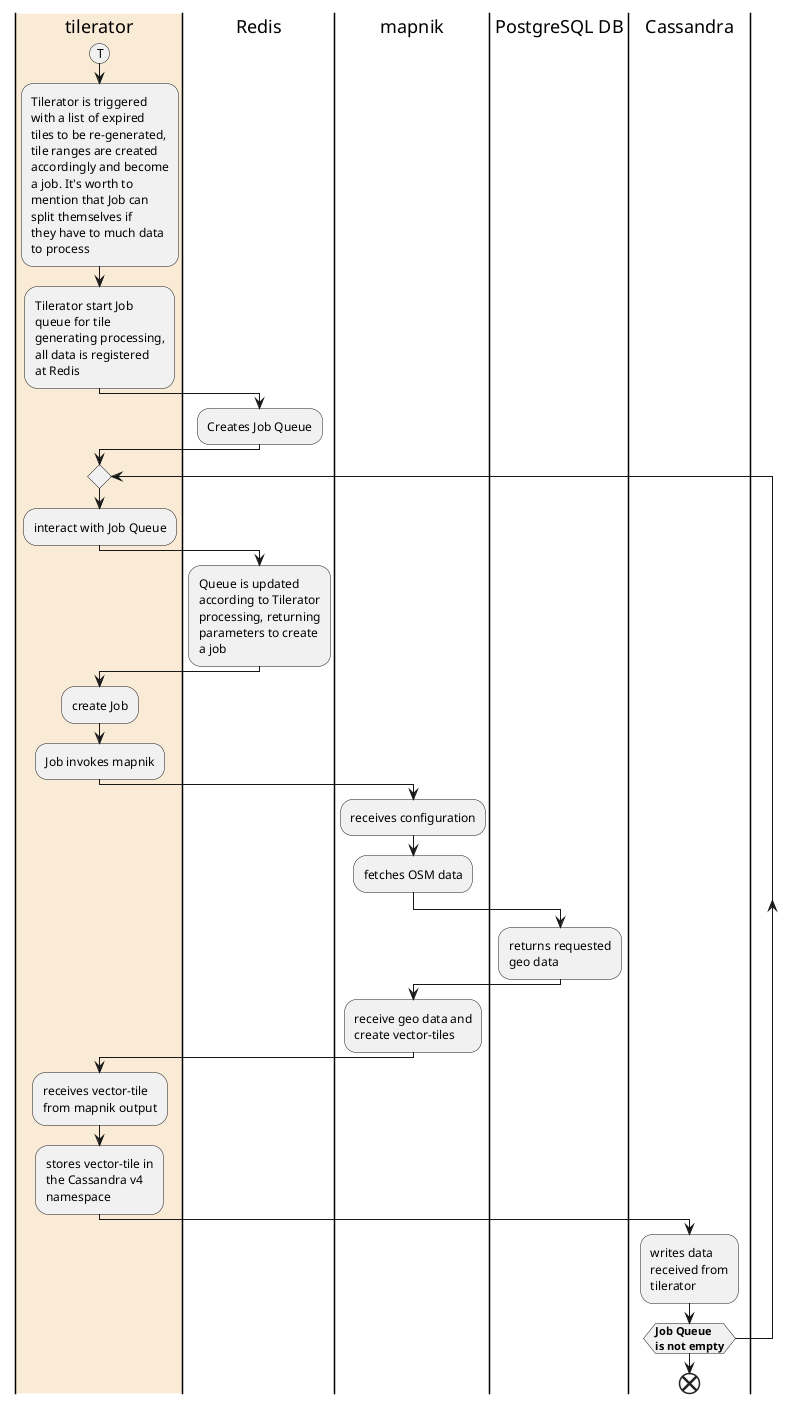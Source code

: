 @startuml
|#AntiqueWhite|tilerator|
(T)
:Tilerator is triggered
with a list of expired
tiles to be re-generated,
tile ranges are created
accordingly and become
a job. It's worth to
mention that Job can
split themselves if
they have to much data
to process;
:Tilerator start Job
queue for tile
generating processing,
all data is registered
at Redis;
|Redis|
:Creates Job Queue;
|tilerator|
repeat
:interact with Job Queue;
|Redis|
:Queue is updated
according to Tilerator
processing, returning
parameters to create
a job;
|tilerator|
:create Job;
:Job invokes mapnik;
|mapnik|
:receives configuration;
:fetches OSM data;
|PostgreSQL DB|
:returns requested
geo data;
|mapnik|
:receive geo data and
create vector-tiles;
|tilerator|
:receives vector-tile
from mapnik output;
:stores vector-tile in
the Cassandra v4
namespace;
|Cassandra|
:writes data
received from
tilerator;
repeatwhile (<b>Job Queue
<b>is not empty)
end
@enduml

